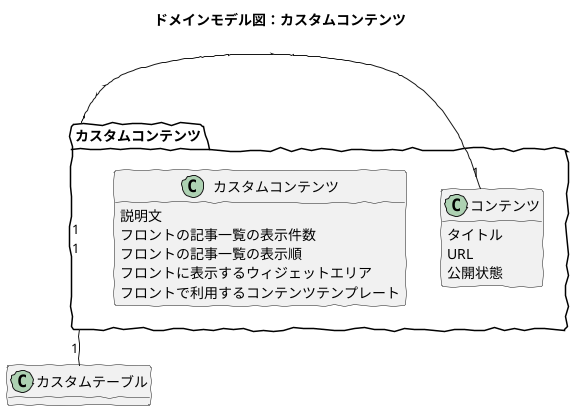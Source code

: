 @startuml
skinparam handwritten true
skinparam backgroundColor white
hide method

title ドメインモデル図：カスタムコンテンツ

package カスタムコンテンツ {
	
	class カスタムコンテンツ {
		説明文
		フロントの記事一覧の表示件数
		フロントの記事一覧の表示順
		フロントに表示するウィジェットエリア
		フロントで利用するコンテンツテンプレート  
	}
	
	class コンテンツ {
		タイトル
		URL
		公開状態
	}

}

カスタムコンテンツ "1" - "1" コンテンツ 
カスタムコンテンツ "1" -down- "1" カスタムテーブル

@enduml
